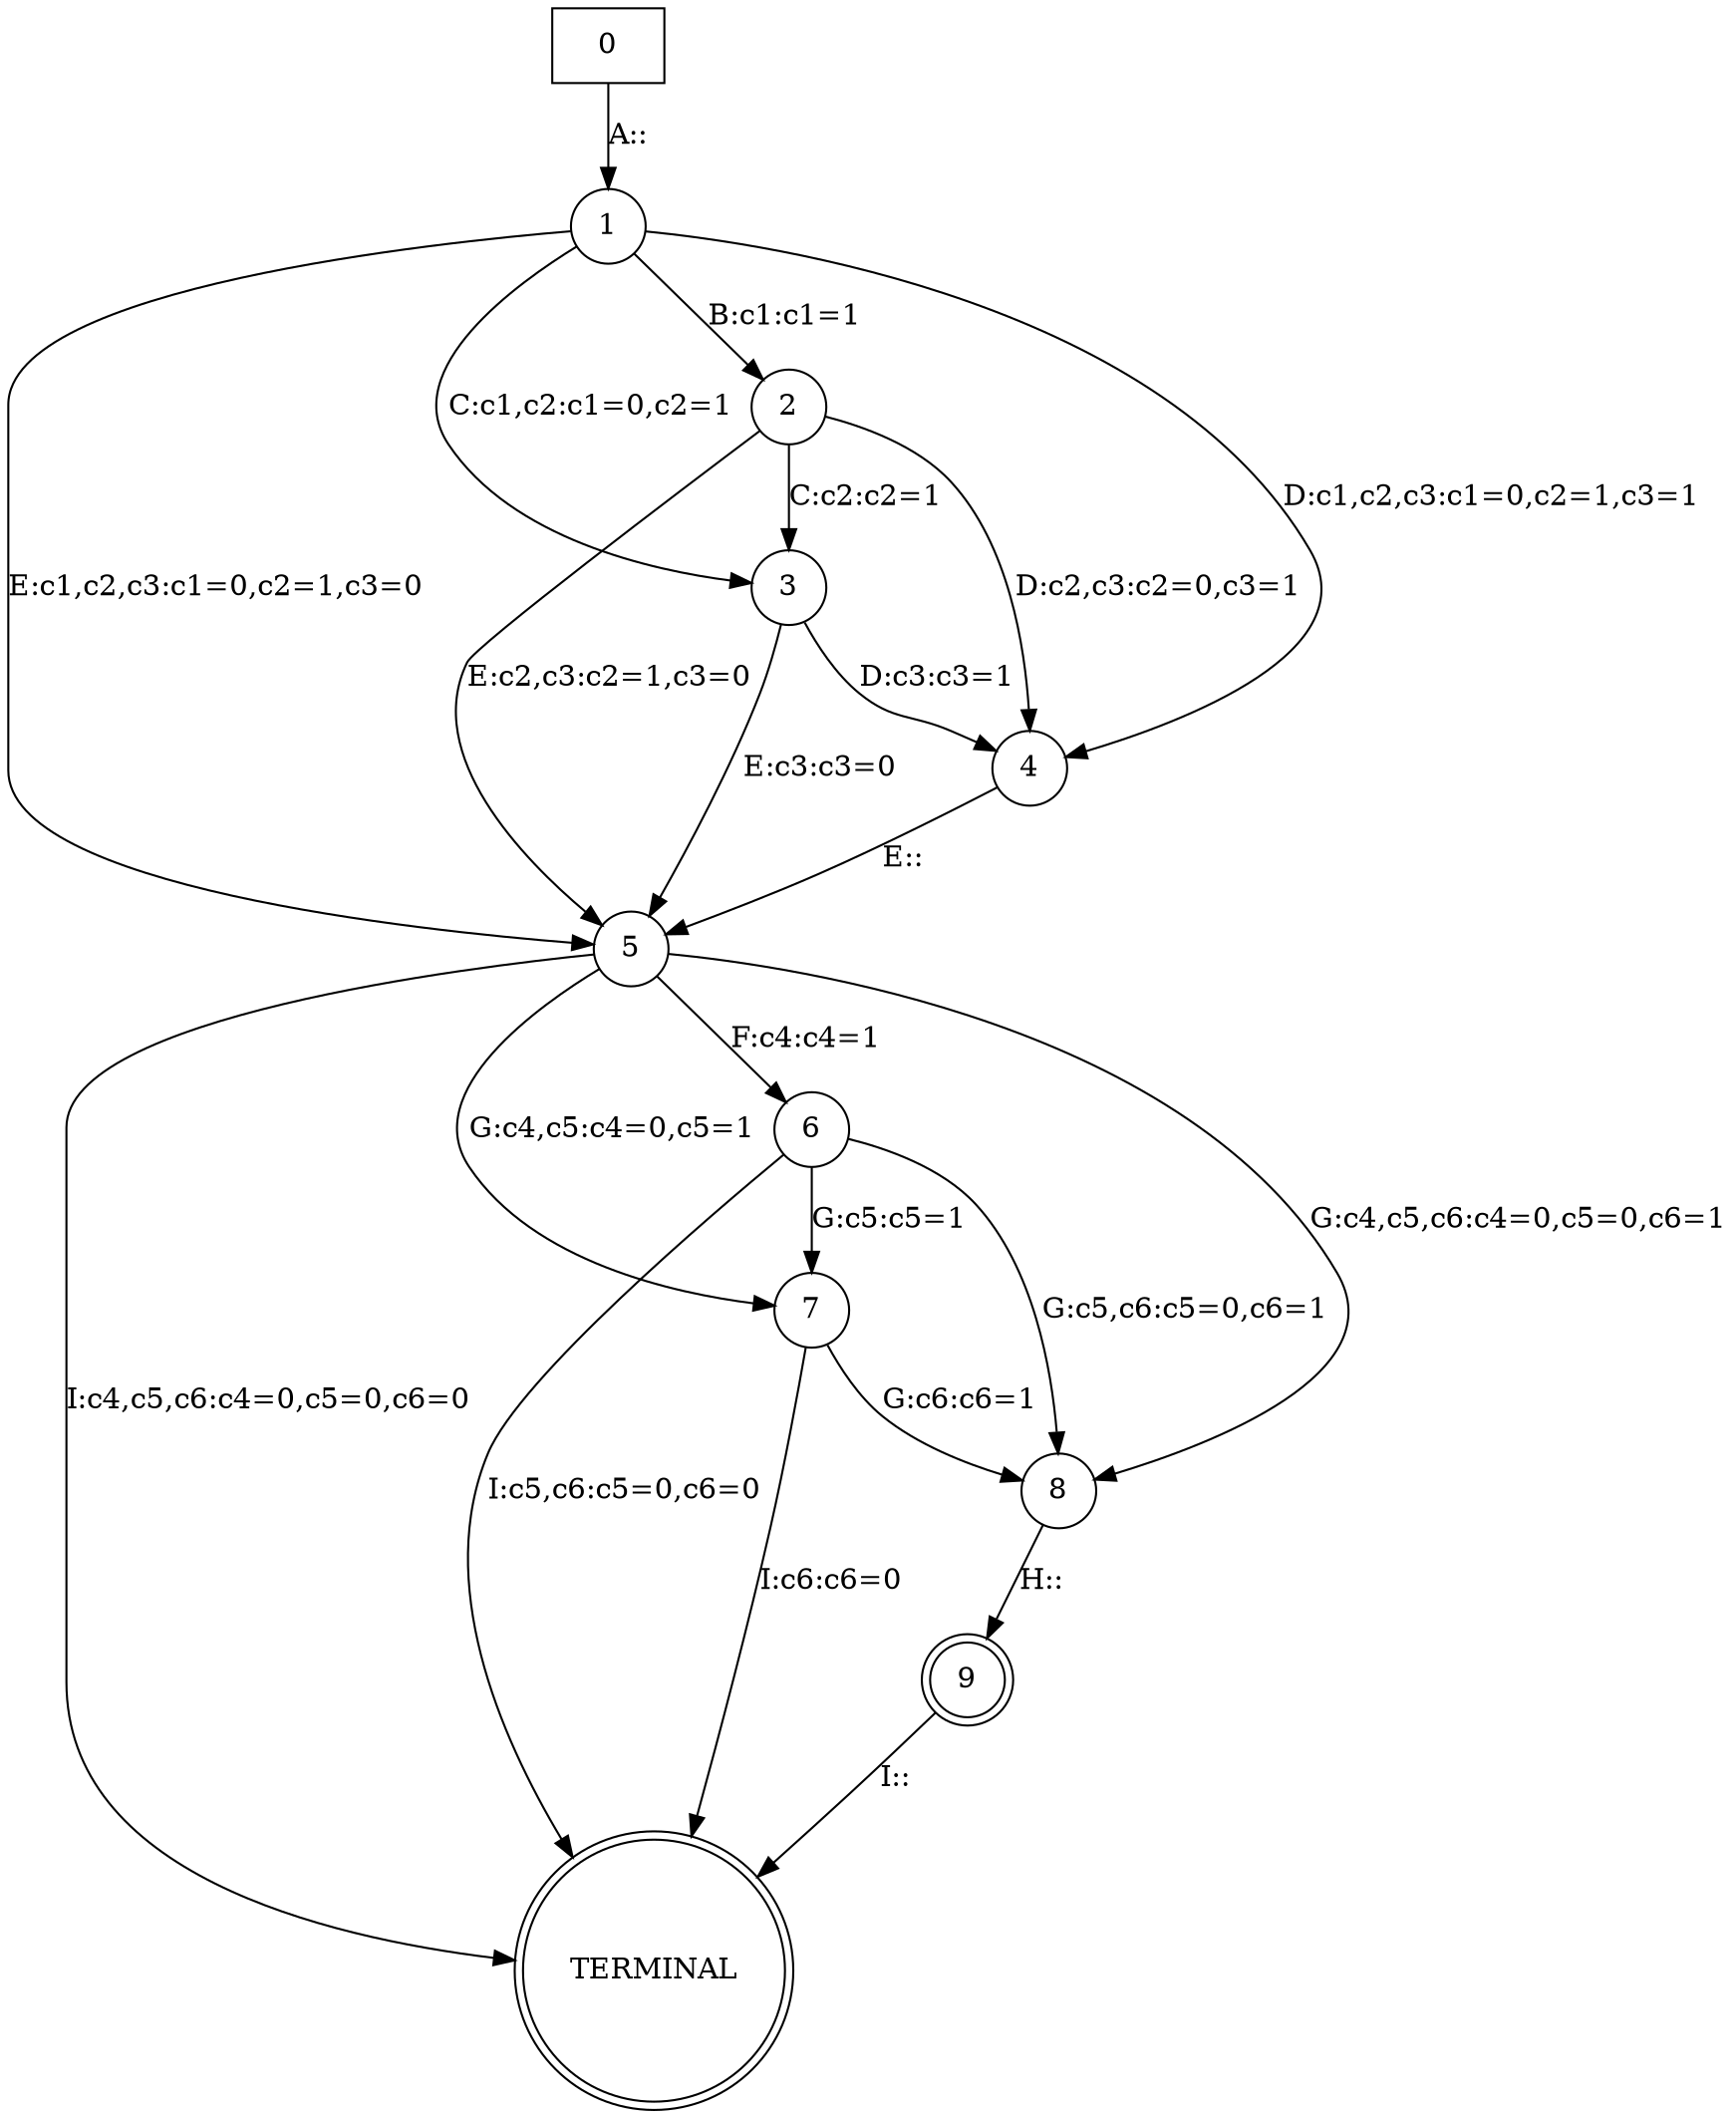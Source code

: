 strict digraph  {
0 [label=0, shape=box];
1 [label=1, shape=circle];
2 [label=2, shape=circle];
3 [label=3, shape=circle];
4 [label=4, shape=circle];
5 [label=5, shape=circle];
6 [label=6, shape=circle];
7 [label=7, shape=circle];
8 [label=8, shape=circle];
9 [label=9, shape=doublecircle];
TERMINAL [label=TERMINAL, shape=doublecircle];
0 -> 1  [label="A::", transition_probability="1"];
1 -> 2  [label="B:c1:c1=1", transition_probability="1/4"];
1 -> 3  [label="C:c1,c2:c1=0,c2=1", transition_probability="1/4"];
1 -> 4  [label="D:c1,c2,c3:c1=0,c2=1,c3=1", transition_probability="1/4"];
1 -> 5  [label="E:c1,c2,c3:c1=0,c2=1,c3=0", transition_probability="1/4"];
2 -> 3  [label="C:c2:c2=1", transition_probability="1/3"];
2 -> 4  [label="D:c2,c3:c2=0,c3=1", transition_probability="1/3"];
2 -> 5  [label="E:c2,c3:c2=1,c3=0", transition_probability="1/3"];
3 -> 4  [label="D:c3:c3=1", transition_probability="1/2"];
3 -> 5  [label="E:c3:c3=0", transition_probability="1/2"];
4 -> 5  [label="E::", transition_probability="1"];
5 -> 6  [label="F:c4:c4=1", transition_probability="1/4"];
5 -> 7  [label="G:c4,c5:c4=0,c5=1", transition_probability="1/4"];
5 -> 8  [label="G:c4,c5,c6:c4=0,c5=0,c6=1", transition_probability="1/4"];
5 -> TERMINAL  [label="I:c4,c5,c6:c4=0,c5=0,c6=0", transition_probability="1/4"];
6 -> 7  [label="G:c5:c5=1", transition_probability="1/3"];
6 -> 8  [label="G:c5,c6:c5=0,c6=1", transition_probability="1/3"];
6 -> TERMINAL  [label="I:c5,c6:c5=0,c6=0", transition_probability="1/3"];
7 -> 8  [label="G:c6:c6=1", transition_probability="1/2"];
7 -> TERMINAL  [label="I:c6:c6=0", transition_probability="1/2"];
8 -> 9  [label="H::", transition_probability="1"];
9 -> TERMINAL  [label="I::", transition_probability="1"];
}
